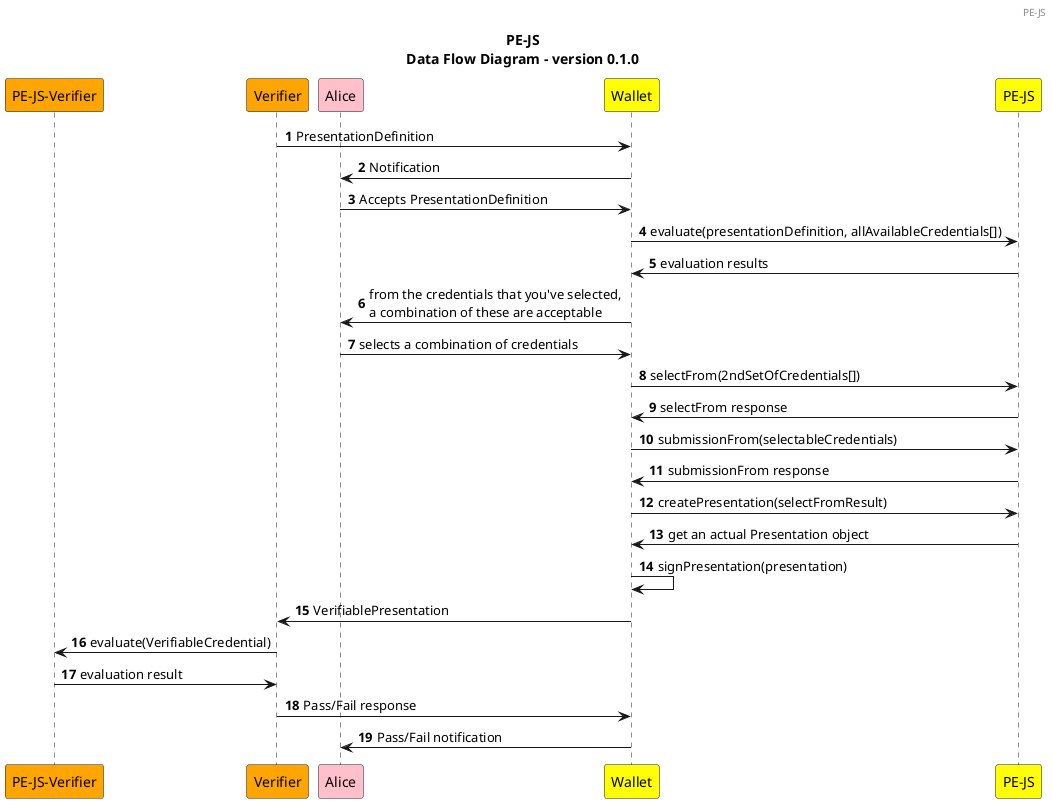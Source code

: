 @startuml

header PE-JS

title
PE-JS
Data Flow Diagram - version 0.1.0
end title


autonumber

participant "PE-JS-Verifier" as PE2 order 0 #ORANGE
participant "Verifier" as V order 1 #ORANGE
participant "Alice" as A order 2 #PINK
participant "Wallet" as W order 3 #YELLOW
participant "PE-JS" as PE order 4 #YELLOW

V -> W: PresentationDefinition
W -> A: Notification
A -> W: Accepts PresentationDefinition
W -> PE: evaluate(presentationDefinition, allAvailableCredentials[])
PE -> W: evaluation results
W -> A: from the credentials that you've selected, \na combination of these are acceptable
A -> W: selects a combination of credentials
W -> PE: selectFrom(2ndSetOfCredentials[])
PE -> W: selectFrom response
W -> PE: submissionFrom(selectableCredentials)
PE -> W: submissionFrom response

W -> PE: createPresentation(selectFromResult)
PE -> W: get an actual Presentation object
W -> W: signPresentation(presentation)

W -> V: VerifiablePresentation

V -> PE2: evaluate(VerifiableCredential)
PE2 -> V: evaluation result
V -> W: Pass/Fail response
W -> A: Pass/Fail notification
@enduml
